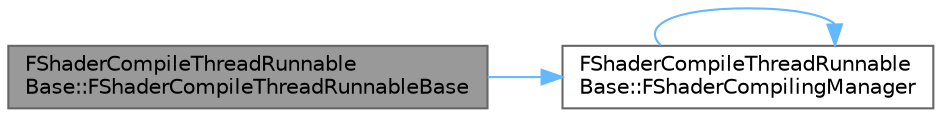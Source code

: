 digraph "FShaderCompileThreadRunnableBase::FShaderCompileThreadRunnableBase"
{
 // INTERACTIVE_SVG=YES
 // LATEX_PDF_SIZE
  bgcolor="transparent";
  edge [fontname=Helvetica,fontsize=10,labelfontname=Helvetica,labelfontsize=10];
  node [fontname=Helvetica,fontsize=10,shape=box,height=0.2,width=0.4];
  rankdir="LR";
  Node1 [id="Node000001",label="FShaderCompileThreadRunnable\lBase::FShaderCompileThreadRunnableBase",height=0.2,width=0.4,color="gray40", fillcolor="grey60", style="filled", fontcolor="black",tooltip=" "];
  Node1 -> Node2 [id="edge1_Node000001_Node000002",color="steelblue1",style="solid",tooltip=" "];
  Node2 [id="Node000002",label="FShaderCompileThreadRunnable\lBase::FShaderCompilingManager",height=0.2,width=0.4,color="grey40", fillcolor="white", style="filled",URL="$de/db1/classFShaderCompileThreadRunnableBase.html#afce88a556e5ac7c2492a260875ba55de",tooltip=" "];
  Node2 -> Node2 [id="edge2_Node000002_Node000002",color="steelblue1",style="solid",tooltip=" "];
}
